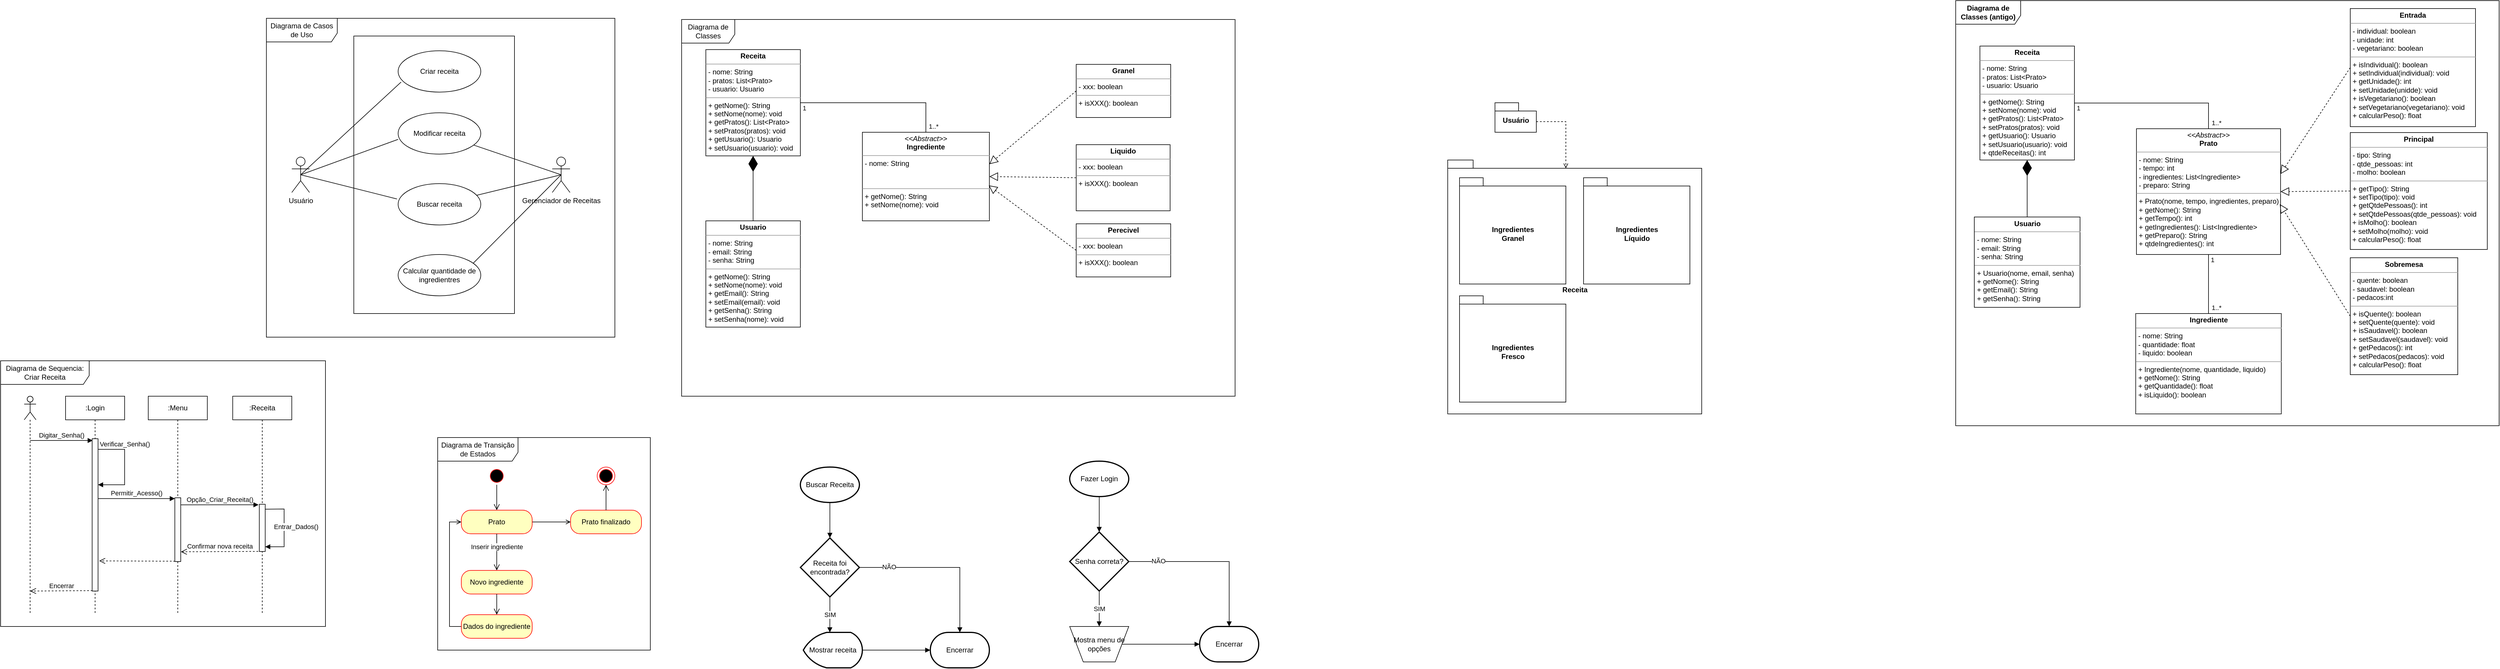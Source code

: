 <mxfile version="20.7.4" type="github" pages="2">
  <diagram id="_pqjIdRNE1lNzWgBRpJp" name="ReceitaFacil">
    <mxGraphModel dx="2283" dy="1833" grid="1" gridSize="10" guides="1" tooltips="1" connect="1" arrows="1" fold="1" page="1" pageScale="1" pageWidth="827" pageHeight="1169" math="0" shadow="0">
      <root>
        <mxCell id="0" />
        <mxCell id="1" parent="0" />
        <mxCell id="X-IdpKSJV3AJV5iMaEPw-19" value="Diagrama de Sequencia:&lt;br&gt;Criar Receita" style="shape=umlFrame;whiteSpace=wrap;html=1;width=150;height=40;" parent="1" vertex="1">
          <mxGeometry x="-740" y="-550" width="550" height="450" as="geometry" />
        </mxCell>
        <mxCell id="10oVBbvQQlzTXneZNWG--9" value="Diagrama de Classes" style="shape=umlFrame;whiteSpace=wrap;html=1;width=90;height=40;" parent="1" vertex="1">
          <mxGeometry x="413" y="-1128" width="937" height="638" as="geometry" />
        </mxCell>
        <mxCell id="10oVBbvQQlzTXneZNWG--10" value="Diagrama de Casos de Uso" style="shape=umlFrame;whiteSpace=wrap;html=1;width=120;height=40;" parent="1" vertex="1">
          <mxGeometry x="-290" y="-1130" width="590" height="540" as="geometry" />
        </mxCell>
        <mxCell id="10oVBbvQQlzTXneZNWG--13" value="" style="html=1;" parent="1" vertex="1">
          <mxGeometry x="-142" y="-1100" width="272" height="470" as="geometry" />
        </mxCell>
        <mxCell id="10oVBbvQQlzTXneZNWG--1" value="&lt;p style=&quot;margin:0px;margin-top:4px;text-align:center;&quot;&gt;&lt;b&gt;Usuario&lt;/b&gt;&lt;/p&gt;&lt;hr size=&quot;1&quot;&gt;&lt;p style=&quot;margin:0px;margin-left:4px;&quot;&gt;- nome: String&lt;/p&gt;&lt;p style=&quot;margin:0px;margin-left:4px;&quot;&gt;- email: String&lt;/p&gt;&lt;p style=&quot;margin:0px;margin-left:4px;&quot;&gt;- senha: String&lt;/p&gt;&lt;hr size=&quot;1&quot;&gt;&lt;p style=&quot;margin:0px;margin-left:4px;&quot;&gt;+ getNome(): String&lt;/p&gt;&lt;p style=&quot;margin:0px;margin-left:4px;&quot;&gt;+ setNome(nome): void&lt;/p&gt;&lt;p style=&quot;margin:0px;margin-left:4px;&quot;&gt;+ getEmail(): String&lt;/p&gt;&lt;p style=&quot;margin:0px;margin-left:4px;&quot;&gt;+ setEmail(email): void&lt;/p&gt;&lt;p style=&quot;margin: 0px 0px 0px 4px;&quot;&gt;+ getSenha(): String&lt;/p&gt;&lt;p style=&quot;margin: 0px 0px 0px 4px;&quot;&gt;+ setSenha(nome): void&lt;/p&gt;" style="verticalAlign=top;align=left;overflow=fill;fontSize=12;fontFamily=Helvetica;html=1;" parent="1" vertex="1">
          <mxGeometry x="454" y="-787" width="160" height="180" as="geometry" />
        </mxCell>
        <mxCell id="10oVBbvQQlzTXneZNWG--2" value="&lt;p style=&quot;margin:0px;margin-top:4px;text-align:center;&quot;&gt;&lt;i&gt;&amp;lt;&amp;lt;Abstract&amp;gt;&amp;gt;&lt;/i&gt;&lt;br&gt;&lt;b style=&quot;border-color: var(--border-color);&quot;&gt;Ingrediente&lt;/b&gt;&lt;br&gt;&lt;/p&gt;&lt;hr size=&quot;1&quot;&gt;&lt;p style=&quot;margin:0px;margin-left:4px;&quot;&gt;- nome: String&lt;/p&gt;&lt;p style=&quot;margin:0px;margin-left:4px;&quot;&gt;&lt;br&gt;&lt;/p&gt;&lt;p style=&quot;margin:0px;margin-left:4px;&quot;&gt;&lt;br&gt;&lt;/p&gt;&lt;hr size=&quot;1&quot;&gt;&lt;p style=&quot;margin: 0px 0px 0px 4px;&quot;&gt;+ getNome(): String&lt;/p&gt;&lt;p style=&quot;margin: 0px 0px 0px 4px;&quot;&gt;+ setNome(nome): void&lt;/p&gt;&lt;p style=&quot;margin: 0px 0px 0px 4px;&quot;&gt;&lt;br&gt;&lt;/p&gt;" style="verticalAlign=top;align=left;overflow=fill;fontSize=12;fontFamily=Helvetica;html=1;" parent="1" vertex="1">
          <mxGeometry x="719" y="-937" width="215" height="150" as="geometry" />
        </mxCell>
        <mxCell id="10oVBbvQQlzTXneZNWG--3" value="&lt;p style=&quot;margin:0px;margin-top:4px;text-align:center;&quot;&gt;&lt;b&gt;Granel&lt;/b&gt;&lt;/p&gt;&lt;hr size=&quot;1&quot;&gt;&lt;p style=&quot;margin:0px;margin-left:4px;&quot;&gt;&lt;span style=&quot;background-color: initial;&quot;&gt;- xxx: boolean&lt;/span&gt;&lt;br&gt;&lt;/p&gt;&lt;hr size=&quot;1&quot;&gt;&lt;p style=&quot;margin:0px;margin-left:4px;&quot;&gt;+ isXXX(): boolean&lt;/p&gt;" style="verticalAlign=top;align=left;overflow=fill;fontSize=12;fontFamily=Helvetica;html=1;" parent="1" vertex="1">
          <mxGeometry x="1081" y="-1052" width="160" height="90" as="geometry" />
        </mxCell>
        <mxCell id="10oVBbvQQlzTXneZNWG--4" value="&lt;p style=&quot;border-color: var(--border-color); margin: 4px 0px 0px; text-align: center;&quot;&gt;&lt;b style=&quot;border-color: var(--border-color);&quot;&gt;Perecivel&lt;/b&gt;&lt;/p&gt;&lt;hr style=&quot;border-color: var(--border-color);&quot; size=&quot;1&quot;&gt;&lt;p style=&quot;border-color: var(--border-color); margin: 0px 0px 0px 4px;&quot;&gt;&lt;span style=&quot;border-color: var(--border-color); background-color: initial;&quot;&gt;- xxx: boolean&lt;/span&gt;&lt;br style=&quot;border-color: var(--border-color);&quot;&gt;&lt;/p&gt;&lt;hr style=&quot;border-color: var(--border-color);&quot; size=&quot;1&quot;&gt;&lt;p style=&quot;border-color: var(--border-color); margin: 0px 0px 0px 4px;&quot;&gt;+ isXXX(): boolean&lt;/p&gt;" style="verticalAlign=top;align=left;overflow=fill;fontSize=12;fontFamily=Helvetica;html=1;" parent="1" vertex="1">
          <mxGeometry x="1081" y="-782" width="160" height="90" as="geometry" />
        </mxCell>
        <mxCell id="10oVBbvQQlzTXneZNWG--7" value="&lt;p style=&quot;margin:0px;margin-top:4px;text-align:center;&quot;&gt;&lt;b&gt;Receita&lt;/b&gt;&lt;/p&gt;&lt;hr size=&quot;1&quot;&gt;&lt;p style=&quot;margin:0px;margin-left:4px;&quot;&gt;- nome: String&lt;/p&gt;&lt;p style=&quot;margin:0px;margin-left:4px;&quot;&gt;- pratos: List&amp;lt;Prato&amp;gt;&lt;br&gt;&lt;/p&gt;&lt;p style=&quot;margin:0px;margin-left:4px;&quot;&gt;- usuario: Usuario&lt;/p&gt;&lt;hr size=&quot;1&quot;&gt;&lt;p style=&quot;margin: 0px 0px 0px 4px;&quot;&gt;+ getNome(): String&lt;/p&gt;&lt;p style=&quot;margin: 0px 0px 0px 4px;&quot;&gt;+ setNome(nome): void&lt;/p&gt;&lt;p style=&quot;margin: 0px 0px 0px 4px;&quot;&gt;+ getPratos(): List&amp;lt;Prato&amp;gt;&lt;/p&gt;&lt;p style=&quot;margin: 0px 0px 0px 4px;&quot;&gt;+ setPratos(pratos): void&lt;/p&gt;&lt;p style=&quot;margin: 0px 0px 0px 4px;&quot;&gt;+ getUsuario(): Usuario&lt;/p&gt;&lt;p style=&quot;margin: 0px 0px 0px 4px;&quot;&gt;+ setUsuario(usuario): void&lt;/p&gt;" style="verticalAlign=top;align=left;overflow=fill;fontSize=12;fontFamily=Helvetica;html=1;" parent="1" vertex="1">
          <mxGeometry x="454" y="-1077" width="160" height="180" as="geometry" />
        </mxCell>
        <mxCell id="10oVBbvQQlzTXneZNWG--8" value="&lt;p style=&quot;border-color: var(--border-color); margin: 4px 0px 0px; text-align: center;&quot;&gt;&lt;b style=&quot;border-color: var(--border-color);&quot;&gt;Liquido&lt;/b&gt;&lt;/p&gt;&lt;hr style=&quot;border-color: var(--border-color);&quot; size=&quot;1&quot;&gt;&lt;p style=&quot;border-color: var(--border-color); margin: 0px 0px 0px 4px;&quot;&gt;&lt;span style=&quot;border-color: var(--border-color); background-color: initial;&quot;&gt;- xxx: boolean&lt;/span&gt;&lt;br style=&quot;border-color: var(--border-color);&quot;&gt;&lt;/p&gt;&lt;hr style=&quot;border-color: var(--border-color);&quot; size=&quot;1&quot;&gt;&lt;p style=&quot;border-color: var(--border-color); margin: 0px 0px 0px 4px;&quot;&gt;+ isXXX(): boolean&lt;/p&gt;" style="verticalAlign=top;align=left;overflow=fill;fontSize=12;fontFamily=Helvetica;html=1;" parent="1" vertex="1">
          <mxGeometry x="1081" y="-916" width="159" height="112" as="geometry" />
        </mxCell>
        <mxCell id="10oVBbvQQlzTXneZNWG--11" value="Usuário" style="shape=umlActor;verticalLabelPosition=bottom;verticalAlign=top;html=1;" parent="1" vertex="1">
          <mxGeometry x="-247" y="-895" width="30" height="60" as="geometry" />
        </mxCell>
        <mxCell id="10oVBbvQQlzTXneZNWG--12" value="Gerenciador de Receitas" style="shape=umlActor;verticalLabelPosition=bottom;verticalAlign=top;html=1;" parent="1" vertex="1">
          <mxGeometry x="194" y="-895" width="30" height="60" as="geometry" />
        </mxCell>
        <mxCell id="10oVBbvQQlzTXneZNWG--16" value="Criar receita" style="ellipse;whiteSpace=wrap;html=1;" parent="1" vertex="1">
          <mxGeometry x="-67" y="-1075" width="140" height="70" as="geometry" />
        </mxCell>
        <mxCell id="10oVBbvQQlzTXneZNWG--17" value="Modificar receita" style="ellipse;whiteSpace=wrap;html=1;" parent="1" vertex="1">
          <mxGeometry x="-67" y="-970" width="140" height="70" as="geometry" />
        </mxCell>
        <mxCell id="10oVBbvQQlzTXneZNWG--18" value="Buscar receita" style="ellipse;whiteSpace=wrap;html=1;" parent="1" vertex="1">
          <mxGeometry x="-67" y="-850" width="140" height="70" as="geometry" />
        </mxCell>
        <mxCell id="10oVBbvQQlzTXneZNWG--20" value="Calcular quantidade de ingredientres" style="ellipse;whiteSpace=wrap;html=1;" parent="1" vertex="1">
          <mxGeometry x="-67" y="-730" width="140" height="70" as="geometry" />
        </mxCell>
        <mxCell id="10oVBbvQQlzTXneZNWG--33" value="" style="endArrow=none;html=1;rounded=0;exitX=0.5;exitY=0.5;exitDx=0;exitDy=0;exitPerimeter=0;entryX=0.036;entryY=0.757;entryDx=0;entryDy=0;entryPerimeter=0;" parent="1" source="10oVBbvQQlzTXneZNWG--11" target="10oVBbvQQlzTXneZNWG--16" edge="1">
          <mxGeometry relative="1" as="geometry">
            <mxPoint x="-207" y="-900" as="sourcePoint" />
            <mxPoint x="-37" y="-1020" as="targetPoint" />
          </mxGeometry>
        </mxCell>
        <mxCell id="10oVBbvQQlzTXneZNWG--34" value="" style="endArrow=none;html=1;rounded=0;exitX=0.5;exitY=0.5;exitDx=0;exitDy=0;exitPerimeter=0;entryX=0;entryY=0.643;entryDx=0;entryDy=0;entryPerimeter=0;" parent="1" source="10oVBbvQQlzTXneZNWG--11" target="10oVBbvQQlzTXneZNWG--17" edge="1">
          <mxGeometry relative="1" as="geometry">
            <mxPoint x="-497" y="-800" as="sourcePoint" />
            <mxPoint x="-337" y="-800" as="targetPoint" />
          </mxGeometry>
        </mxCell>
        <mxCell id="10oVBbvQQlzTXneZNWG--35" value="" style="endArrow=none;html=1;rounded=0;exitX=0.5;exitY=0.5;exitDx=0;exitDy=0;exitPerimeter=0;entryX=-0.014;entryY=0.371;entryDx=0;entryDy=0;entryPerimeter=0;" parent="1" source="10oVBbvQQlzTXneZNWG--11" target="10oVBbvQQlzTXneZNWG--18" edge="1">
          <mxGeometry relative="1" as="geometry">
            <mxPoint x="-447" y="-840" as="sourcePoint" />
            <mxPoint x="-287" y="-840" as="targetPoint" />
          </mxGeometry>
        </mxCell>
        <mxCell id="10oVBbvQQlzTXneZNWG--36" value="" style="endArrow=none;html=1;rounded=0;entryX=0.5;entryY=0.5;entryDx=0;entryDy=0;entryPerimeter=0;exitX=0.907;exitY=0.214;exitDx=0;exitDy=0;exitPerimeter=0;" parent="1" source="10oVBbvQQlzTXneZNWG--20" target="10oVBbvQQlzTXneZNWG--12" edge="1">
          <mxGeometry relative="1" as="geometry">
            <mxPoint x="-477" y="-800" as="sourcePoint" />
            <mxPoint x="-317" y="-800" as="targetPoint" />
          </mxGeometry>
        </mxCell>
        <mxCell id="10oVBbvQQlzTXneZNWG--37" value="" style="endArrow=none;html=1;rounded=0;entryX=0.5;entryY=0.5;entryDx=0;entryDy=0;entryPerimeter=0;" parent="1" source="10oVBbvQQlzTXneZNWG--18" target="10oVBbvQQlzTXneZNWG--12" edge="1">
          <mxGeometry relative="1" as="geometry">
            <mxPoint x="-487" y="-790" as="sourcePoint" />
            <mxPoint x="193" y="-860" as="targetPoint" />
          </mxGeometry>
        </mxCell>
        <mxCell id="10oVBbvQQlzTXneZNWG--38" value="" style="endArrow=none;html=1;rounded=0;exitX=0.5;exitY=0.5;exitDx=0;exitDy=0;exitPerimeter=0;" parent="1" source="10oVBbvQQlzTXneZNWG--12" target="10oVBbvQQlzTXneZNWG--17" edge="1">
          <mxGeometry relative="1" as="geometry">
            <mxPoint x="-497" y="-760" as="sourcePoint" />
            <mxPoint x="-337" y="-760" as="targetPoint" />
          </mxGeometry>
        </mxCell>
        <mxCell id="X-IdpKSJV3AJV5iMaEPw-10" value="" style="endArrow=block;dashed=1;endFill=0;endSize=12;html=1;rounded=0;exitX=0;exitY=0.5;exitDx=0;exitDy=0;entryX=1;entryY=0.36;entryDx=0;entryDy=0;entryPerimeter=0;" parent="1" source="10oVBbvQQlzTXneZNWG--3" target="10oVBbvQQlzTXneZNWG--2" edge="1">
          <mxGeometry width="160" relative="1" as="geometry">
            <mxPoint x="961" y="-797" as="sourcePoint" />
            <mxPoint x="931" y="-877" as="targetPoint" />
          </mxGeometry>
        </mxCell>
        <mxCell id="X-IdpKSJV3AJV5iMaEPw-11" value="" style="endArrow=block;dashed=1;endFill=0;endSize=12;html=1;rounded=0;exitX=0;exitY=0.5;exitDx=0;exitDy=0;entryX=1;entryY=0.5;entryDx=0;entryDy=0;" parent="1" source="10oVBbvQQlzTXneZNWG--8" target="10oVBbvQQlzTXneZNWG--2" edge="1">
          <mxGeometry width="160" relative="1" as="geometry">
            <mxPoint x="1001" y="-637" as="sourcePoint" />
            <mxPoint x="1161" y="-637" as="targetPoint" />
          </mxGeometry>
        </mxCell>
        <mxCell id="X-IdpKSJV3AJV5iMaEPw-12" value="" style="endArrow=block;dashed=1;endFill=0;endSize=12;html=1;rounded=0;exitX=0;exitY=0.5;exitDx=0;exitDy=0;entryX=0.995;entryY=0.6;entryDx=0;entryDy=0;entryPerimeter=0;" parent="1" source="10oVBbvQQlzTXneZNWG--4" target="10oVBbvQQlzTXneZNWG--2" edge="1">
          <mxGeometry width="160" relative="1" as="geometry">
            <mxPoint x="951" y="-767" as="sourcePoint" />
            <mxPoint x="1111" y="-767" as="targetPoint" />
          </mxGeometry>
        </mxCell>
        <mxCell id="X-IdpKSJV3AJV5iMaEPw-13" value="" style="endArrow=none;html=1;edgeStyle=orthogonalEdgeStyle;rounded=0;exitX=1;exitY=0.5;exitDx=0;exitDy=0;entryX=0.5;entryY=0;entryDx=0;entryDy=0;" parent="1" source="10oVBbvQQlzTXneZNWG--7" target="10oVBbvQQlzTXneZNWG--2" edge="1">
          <mxGeometry relative="1" as="geometry">
            <mxPoint x="836.5" y="-991" as="sourcePoint" />
            <mxPoint x="836.5" y="-901" as="targetPoint" />
          </mxGeometry>
        </mxCell>
        <mxCell id="X-IdpKSJV3AJV5iMaEPw-14" value="1" style="edgeLabel;resizable=0;html=1;align=left;verticalAlign=bottom;" parent="X-IdpKSJV3AJV5iMaEPw-13" connectable="0" vertex="1">
          <mxGeometry x="-1" relative="1" as="geometry">
            <mxPoint x="2" y="17" as="offset" />
          </mxGeometry>
        </mxCell>
        <mxCell id="X-IdpKSJV3AJV5iMaEPw-15" value="1..*" style="edgeLabel;resizable=0;html=1;align=right;verticalAlign=bottom;" parent="X-IdpKSJV3AJV5iMaEPw-13" connectable="0" vertex="1">
          <mxGeometry x="1" relative="1" as="geometry">
            <mxPoint x="22" y="-2" as="offset" />
          </mxGeometry>
        </mxCell>
        <mxCell id="X-IdpKSJV3AJV5iMaEPw-18" value="" style="endArrow=diamondThin;endFill=1;endSize=24;html=1;rounded=0;entryX=0.5;entryY=1;entryDx=0;entryDy=0;exitX=0.5;exitY=0;exitDx=0;exitDy=0;" parent="1" source="10oVBbvQQlzTXneZNWG--1" target="10oVBbvQQlzTXneZNWG--7" edge="1">
          <mxGeometry width="160" relative="1" as="geometry">
            <mxPoint x="401" y="-847" as="sourcePoint" />
            <mxPoint x="561" y="-847" as="targetPoint" />
          </mxGeometry>
        </mxCell>
        <mxCell id="X-IdpKSJV3AJV5iMaEPw-20" value="" style="shape=umlLifeline;participant=umlActor;perimeter=lifelinePerimeter;whiteSpace=wrap;html=1;container=1;collapsible=0;recursiveResize=0;verticalAlign=top;spacingTop=36;outlineConnect=0;" parent="1" vertex="1">
          <mxGeometry x="-700" y="-490" width="20" height="370" as="geometry" />
        </mxCell>
        <mxCell id="X-IdpKSJV3AJV5iMaEPw-25" value="Digitar_Senha()" style="html=1;verticalAlign=bottom;endArrow=block;rounded=0;entryX=0.1;entryY=0.1;entryDx=0;entryDy=0;entryPerimeter=0;" parent="X-IdpKSJV3AJV5iMaEPw-20" edge="1">
          <mxGeometry width="80" relative="1" as="geometry">
            <mxPoint x="10" y="75" as="sourcePoint" />
            <mxPoint x="116" y="75" as="targetPoint" />
          </mxGeometry>
        </mxCell>
        <mxCell id="X-IdpKSJV3AJV5iMaEPw-21" value=":Login" style="shape=umlLifeline;perimeter=lifelinePerimeter;whiteSpace=wrap;html=1;container=1;collapsible=0;recursiveResize=0;outlineConnect=0;" parent="1" vertex="1">
          <mxGeometry x="-630" y="-490" width="100" height="370" as="geometry" />
        </mxCell>
        <mxCell id="X-IdpKSJV3AJV5iMaEPw-23" value="" style="html=1;points=[];perimeter=orthogonalPerimeter;" parent="X-IdpKSJV3AJV5iMaEPw-21" vertex="1">
          <mxGeometry x="45" y="72" width="10" height="258" as="geometry" />
        </mxCell>
        <mxCell id="X-IdpKSJV3AJV5iMaEPw-26" value="Verificar_Senha()" style="html=1;verticalAlign=bottom;endArrow=block;rounded=0;" parent="X-IdpKSJV3AJV5iMaEPw-21" source="X-IdpKSJV3AJV5iMaEPw-23" target="X-IdpKSJV3AJV5iMaEPw-23" edge="1">
          <mxGeometry x="-0.4" width="80" relative="1" as="geometry">
            <mxPoint x="60" y="90" as="sourcePoint" />
            <mxPoint x="60" y="410" as="targetPoint" />
            <Array as="points">
              <mxPoint x="100" y="90" />
              <mxPoint x="100" y="150" />
            </Array>
            <mxPoint as="offset" />
          </mxGeometry>
        </mxCell>
        <mxCell id="X-IdpKSJV3AJV5iMaEPw-22" value=":Menu" style="shape=umlLifeline;perimeter=lifelinePerimeter;whiteSpace=wrap;html=1;container=1;collapsible=0;recursiveResize=0;outlineConnect=0;" parent="1" vertex="1">
          <mxGeometry x="-490" y="-490" width="100" height="370" as="geometry" />
        </mxCell>
        <mxCell id="X-IdpKSJV3AJV5iMaEPw-28" value="Permitir_Acesso()" style="html=1;verticalAlign=bottom;endArrow=block;rounded=0;entryX=0;entryY=0.013;entryDx=0;entryDy=0;entryPerimeter=0;" parent="1" source="X-IdpKSJV3AJV5iMaEPw-23" target="X-IdpKSJV3AJV5iMaEPw-27" edge="1">
          <mxGeometry width="80" relative="1" as="geometry">
            <mxPoint x="-530" y="-305.29" as="sourcePoint" />
            <mxPoint x="-450" y="-305.29" as="targetPoint" />
          </mxGeometry>
        </mxCell>
        <mxCell id="X-IdpKSJV3AJV5iMaEPw-27" value="" style="html=1;points=[];perimeter=orthogonalPerimeter;" parent="1" vertex="1">
          <mxGeometry x="-445" y="-318" width="10" height="108" as="geometry" />
        </mxCell>
        <mxCell id="X-IdpKSJV3AJV5iMaEPw-29" value=":Receita" style="shape=umlLifeline;perimeter=lifelinePerimeter;whiteSpace=wrap;html=1;container=1;collapsible=0;recursiveResize=0;outlineConnect=0;" parent="1" vertex="1">
          <mxGeometry x="-347" y="-490" width="100" height="370" as="geometry" />
        </mxCell>
        <mxCell id="X-IdpKSJV3AJV5iMaEPw-30" value="" style="html=1;points=[];perimeter=orthogonalPerimeter;" parent="X-IdpKSJV3AJV5iMaEPw-29" vertex="1">
          <mxGeometry x="45" y="183" width="10" height="80" as="geometry" />
        </mxCell>
        <mxCell id="X-IdpKSJV3AJV5iMaEPw-32" value="Entrar_Dados()" style="html=1;verticalAlign=bottom;endArrow=block;rounded=0;exitX=0.957;exitY=0.105;exitDx=0;exitDy=0;exitPerimeter=0;" parent="X-IdpKSJV3AJV5iMaEPw-29" source="X-IdpKSJV3AJV5iMaEPw-30" target="X-IdpKSJV3AJV5iMaEPw-30" edge="1">
          <mxGeometry x="0.112" y="20" width="80" relative="1" as="geometry">
            <mxPoint x="117" y="200" as="sourcePoint" />
            <mxPoint x="197" y="200" as="targetPoint" />
            <Array as="points">
              <mxPoint x="87" y="191" />
            </Array>
            <mxPoint as="offset" />
          </mxGeometry>
        </mxCell>
        <mxCell id="X-IdpKSJV3AJV5iMaEPw-31" value="Opção_Criar_Receita()" style="html=1;verticalAlign=bottom;endArrow=block;rounded=0;entryX=-0.129;entryY=0.011;entryDx=0;entryDy=0;entryPerimeter=0;exitX=0.971;exitY=0.111;exitDx=0;exitDy=0;exitPerimeter=0;" parent="1" source="X-IdpKSJV3AJV5iMaEPw-27" target="X-IdpKSJV3AJV5iMaEPw-30" edge="1">
          <mxGeometry width="80" relative="1" as="geometry">
            <mxPoint x="-430" y="-304" as="sourcePoint" />
            <mxPoint x="-330" y="-300" as="targetPoint" />
          </mxGeometry>
        </mxCell>
        <mxCell id="X-IdpKSJV3AJV5iMaEPw-33" value="Confirmar nova receita" style="html=1;verticalAlign=bottom;endArrow=open;dashed=1;endSize=8;rounded=0;exitX=-0.186;exitY=0.998;exitDx=0;exitDy=0;exitPerimeter=0;entryX=1.029;entryY=0.847;entryDx=0;entryDy=0;entryPerimeter=0;" parent="1" source="X-IdpKSJV3AJV5iMaEPw-30" target="X-IdpKSJV3AJV5iMaEPw-27" edge="1">
          <mxGeometry relative="1" as="geometry">
            <mxPoint x="-310" y="-220" as="sourcePoint" />
            <mxPoint x="-390" y="-220" as="targetPoint" />
          </mxGeometry>
        </mxCell>
        <mxCell id="X-IdpKSJV3AJV5iMaEPw-34" value="" style="html=1;verticalAlign=bottom;endArrow=open;dashed=1;endSize=8;rounded=0;exitX=0.057;exitY=0.995;exitDx=0;exitDy=0;exitPerimeter=0;entryX=1.2;entryY=0.802;entryDx=0;entryDy=0;entryPerimeter=0;" parent="1" source="X-IdpKSJV3AJV5iMaEPw-27" target="X-IdpKSJV3AJV5iMaEPw-23" edge="1">
          <mxGeometry relative="1" as="geometry">
            <mxPoint x="-460" y="-210" as="sourcePoint" />
            <mxPoint x="-540" y="-210" as="targetPoint" />
          </mxGeometry>
        </mxCell>
        <mxCell id="X-IdpKSJV3AJV5iMaEPw-35" value="Encerrar" style="html=1;verticalAlign=bottom;endArrow=open;dashed=1;endSize=8;rounded=0;exitX=0.057;exitY=0.997;exitDx=0;exitDy=0;exitPerimeter=0;" parent="1" source="X-IdpKSJV3AJV5iMaEPw-23" edge="1">
          <mxGeometry relative="1" as="geometry">
            <mxPoint x="-610" y="-160" as="sourcePoint" />
            <mxPoint x="-690" y="-160" as="targetPoint" />
          </mxGeometry>
        </mxCell>
        <mxCell id="X-IdpKSJV3AJV5iMaEPw-37" value="" style="ellipse;html=1;shape=endState;fillColor=#000000;strokeColor=#ff0000;" parent="1" vertex="1">
          <mxGeometry x="270" y="-370" width="30" height="30" as="geometry" />
        </mxCell>
        <mxCell id="X-IdpKSJV3AJV5iMaEPw-38" value="" style="ellipse;html=1;shape=startState;fillColor=#000000;strokeColor=#ff0000;" parent="1" vertex="1">
          <mxGeometry x="85" y="-370" width="30" height="30" as="geometry" />
        </mxCell>
        <mxCell id="X-IdpKSJV3AJV5iMaEPw-39" value="" style="edgeStyle=orthogonalEdgeStyle;html=1;verticalAlign=bottom;endArrow=open;endSize=8;strokeColor=#000000;rounded=0;entryX=0.5;entryY=0;entryDx=0;entryDy=0;" parent="1" source="X-IdpKSJV3AJV5iMaEPw-38" target="X-IdpKSJV3AJV5iMaEPw-40" edge="1">
          <mxGeometry relative="1" as="geometry">
            <mxPoint x="100" y="-110" as="targetPoint" />
          </mxGeometry>
        </mxCell>
        <mxCell id="X-IdpKSJV3AJV5iMaEPw-57" style="edgeStyle=orthogonalEdgeStyle;rounded=0;orthogonalLoop=1;jettySize=auto;html=1;exitX=1;exitY=0.5;exitDx=0;exitDy=0;entryX=0;entryY=0.5;entryDx=0;entryDy=0;strokeColor=#000000;endArrow=open;endFill=0;" parent="1" source="X-IdpKSJV3AJV5iMaEPw-40" target="X-IdpKSJV3AJV5iMaEPw-48" edge="1">
          <mxGeometry relative="1" as="geometry" />
        </mxCell>
        <mxCell id="X-IdpKSJV3AJV5iMaEPw-40" value="Prato" style="rounded=1;whiteSpace=wrap;html=1;arcSize=40;fontColor=#000000;fillColor=#ffffc0;strokeColor=#ff0000;" parent="1" vertex="1">
          <mxGeometry x="40" y="-297" width="120" height="40" as="geometry" />
        </mxCell>
        <mxCell id="X-IdpKSJV3AJV5iMaEPw-41" value="Inserir ingrediente" style="edgeStyle=orthogonalEdgeStyle;html=1;verticalAlign=bottom;endArrow=open;endSize=8;strokeColor=#000000;rounded=0;entryX=0.5;entryY=0;entryDx=0;entryDy=0;" parent="1" source="X-IdpKSJV3AJV5iMaEPw-40" target="X-IdpKSJV3AJV5iMaEPw-42" edge="1">
          <mxGeometry relative="1" as="geometry">
            <mxPoint x="275" y="-40" as="targetPoint" />
          </mxGeometry>
        </mxCell>
        <mxCell id="X-IdpKSJV3AJV5iMaEPw-42" value="Novo ingrediente" style="rounded=1;whiteSpace=wrap;html=1;arcSize=40;fontColor=#000000;fillColor=#ffffc0;strokeColor=#ff0000;" parent="1" vertex="1">
          <mxGeometry x="40" y="-195" width="120" height="40" as="geometry" />
        </mxCell>
        <mxCell id="X-IdpKSJV3AJV5iMaEPw-43" value="" style="edgeStyle=orthogonalEdgeStyle;html=1;verticalAlign=bottom;endArrow=open;endSize=8;strokeColor=#000000;rounded=0;entryX=0.5;entryY=0;entryDx=0;entryDy=0;" parent="1" source="X-IdpKSJV3AJV5iMaEPw-42" target="X-IdpKSJV3AJV5iMaEPw-46" edge="1">
          <mxGeometry relative="1" as="geometry">
            <mxPoint x="109" y="-120" as="targetPoint" />
          </mxGeometry>
        </mxCell>
        <mxCell id="X-IdpKSJV3AJV5iMaEPw-56" style="edgeStyle=orthogonalEdgeStyle;rounded=0;orthogonalLoop=1;jettySize=auto;html=1;exitX=0;exitY=0.5;exitDx=0;exitDy=0;entryX=0;entryY=0.5;entryDx=0;entryDy=0;strokeColor=#000000;endArrow=open;endFill=0;" parent="1" source="X-IdpKSJV3AJV5iMaEPw-46" target="X-IdpKSJV3AJV5iMaEPw-40" edge="1">
          <mxGeometry relative="1" as="geometry" />
        </mxCell>
        <mxCell id="X-IdpKSJV3AJV5iMaEPw-46" value="Dados do ingrediente" style="rounded=1;whiteSpace=wrap;html=1;arcSize=40;fontColor=#000000;fillColor=#ffffc0;strokeColor=#ff0000;" parent="1" vertex="1">
          <mxGeometry x="40" y="-120" width="120" height="40" as="geometry" />
        </mxCell>
        <mxCell id="X-IdpKSJV3AJV5iMaEPw-48" value="Prato finalizado" style="rounded=1;whiteSpace=wrap;html=1;arcSize=40;fontColor=#000000;fillColor=#ffffc0;strokeColor=#ff0000;" parent="1" vertex="1">
          <mxGeometry x="225" y="-297" width="120" height="40" as="geometry" />
        </mxCell>
        <mxCell id="X-IdpKSJV3AJV5iMaEPw-49" value="" style="edgeStyle=orthogonalEdgeStyle;html=1;verticalAlign=bottom;endArrow=open;endSize=8;strokeColor=#000000;rounded=0;entryX=0.5;entryY=1;entryDx=0;entryDy=0;" parent="1" source="X-IdpKSJV3AJV5iMaEPw-48" target="X-IdpKSJV3AJV5iMaEPw-37" edge="1">
          <mxGeometry relative="1" as="geometry">
            <mxPoint x="285" y="-210" as="targetPoint" />
          </mxGeometry>
        </mxCell>
        <mxCell id="X-IdpKSJV3AJV5iMaEPw-54" value="Diagrama de Transição de Estados" style="shape=umlFrame;whiteSpace=wrap;html=1;width=136;height=40;" parent="1" vertex="1">
          <mxGeometry y="-420" width="360" height="360" as="geometry" />
        </mxCell>
        <mxCell id="X-IdpKSJV3AJV5iMaEPw-66" value="SIM" style="edgeStyle=orthogonalEdgeStyle;rounded=0;orthogonalLoop=1;jettySize=auto;html=1;exitX=0.5;exitY=1;exitDx=0;exitDy=0;exitPerimeter=0;entryX=0.449;entryY=0;entryDx=0;entryDy=0;entryPerimeter=0;strokeColor=#000000;endArrow=block;endFill=1;" parent="1" source="X-IdpKSJV3AJV5iMaEPw-59" target="X-IdpKSJV3AJV5iMaEPw-64" edge="1">
          <mxGeometry relative="1" as="geometry" />
        </mxCell>
        <mxCell id="X-IdpKSJV3AJV5iMaEPw-67" style="edgeStyle=orthogonalEdgeStyle;rounded=0;orthogonalLoop=1;jettySize=auto;html=1;exitX=1;exitY=0.5;exitDx=0;exitDy=0;exitPerimeter=0;entryX=0.5;entryY=0;entryDx=0;entryDy=0;entryPerimeter=0;strokeColor=#000000;endArrow=block;endFill=1;" parent="1" source="X-IdpKSJV3AJV5iMaEPw-59" target="X-IdpKSJV3AJV5iMaEPw-62" edge="1">
          <mxGeometry relative="1" as="geometry" />
        </mxCell>
        <mxCell id="X-IdpKSJV3AJV5iMaEPw-68" value="NÃO" style="edgeLabel;html=1;align=center;verticalAlign=middle;resizable=0;points=[];" parent="X-IdpKSJV3AJV5iMaEPw-67" vertex="1" connectable="0">
          <mxGeometry x="-0.643" y="1" relative="1" as="geometry">
            <mxPoint as="offset" />
          </mxGeometry>
        </mxCell>
        <mxCell id="X-IdpKSJV3AJV5iMaEPw-59" value="Receita foi encontrada?" style="strokeWidth=2;html=1;shape=mxgraph.flowchart.decision;whiteSpace=wrap;" parent="1" vertex="1">
          <mxGeometry x="614" y="-250" width="100" height="100" as="geometry" />
        </mxCell>
        <mxCell id="X-IdpKSJV3AJV5iMaEPw-63" style="edgeStyle=orthogonalEdgeStyle;rounded=0;orthogonalLoop=1;jettySize=auto;html=1;exitX=0.5;exitY=1;exitDx=0;exitDy=0;exitPerimeter=0;entryX=0.5;entryY=0;entryDx=0;entryDy=0;entryPerimeter=0;strokeColor=#000000;endArrow=block;endFill=1;" parent="1" source="X-IdpKSJV3AJV5iMaEPw-61" target="X-IdpKSJV3AJV5iMaEPw-59" edge="1">
          <mxGeometry relative="1" as="geometry" />
        </mxCell>
        <mxCell id="X-IdpKSJV3AJV5iMaEPw-61" value="Buscar Receita" style="strokeWidth=2;html=1;shape=mxgraph.flowchart.start_1;whiteSpace=wrap;" parent="1" vertex="1">
          <mxGeometry x="614" y="-370" width="100" height="60" as="geometry" />
        </mxCell>
        <mxCell id="X-IdpKSJV3AJV5iMaEPw-62" value="Encerrar" style="strokeWidth=2;html=1;shape=mxgraph.flowchart.terminator;whiteSpace=wrap;" parent="1" vertex="1">
          <mxGeometry x="834" y="-90" width="100" height="60" as="geometry" />
        </mxCell>
        <mxCell id="X-IdpKSJV3AJV5iMaEPw-65" style="edgeStyle=orthogonalEdgeStyle;rounded=0;orthogonalLoop=1;jettySize=auto;html=1;exitX=1;exitY=0.5;exitDx=0;exitDy=0;exitPerimeter=0;entryX=0;entryY=0.5;entryDx=0;entryDy=0;entryPerimeter=0;strokeColor=#000000;endArrow=block;endFill=1;" parent="1" source="X-IdpKSJV3AJV5iMaEPw-64" target="X-IdpKSJV3AJV5iMaEPw-62" edge="1">
          <mxGeometry relative="1" as="geometry" />
        </mxCell>
        <mxCell id="X-IdpKSJV3AJV5iMaEPw-64" value="Mostrar receita" style="strokeWidth=2;html=1;shape=mxgraph.flowchart.display;whiteSpace=wrap;" parent="1" vertex="1">
          <mxGeometry x="619" y="-90" width="100" height="60" as="geometry" />
        </mxCell>
        <mxCell id="X-IdpKSJV3AJV5iMaEPw-71" value="SIM" style="edgeStyle=orthogonalEdgeStyle;rounded=0;orthogonalLoop=1;jettySize=auto;html=1;exitX=0.5;exitY=1;exitDx=0;exitDy=0;exitPerimeter=0;entryX=0.5;entryY=0;entryDx=0;entryDy=0;strokeColor=#000000;endArrow=block;endFill=1;" parent="1" source="X-IdpKSJV3AJV5iMaEPw-74" target="X-IdpKSJV3AJV5iMaEPw-81" edge="1">
          <mxGeometry relative="1" as="geometry">
            <mxPoint x="1119.9" y="-100.0" as="targetPoint" />
          </mxGeometry>
        </mxCell>
        <mxCell id="X-IdpKSJV3AJV5iMaEPw-72" style="edgeStyle=orthogonalEdgeStyle;rounded=0;orthogonalLoop=1;jettySize=auto;html=1;exitX=1;exitY=0.5;exitDx=0;exitDy=0;exitPerimeter=0;entryX=0.5;entryY=0;entryDx=0;entryDy=0;entryPerimeter=0;strokeColor=#000000;endArrow=block;endFill=1;" parent="1" source="X-IdpKSJV3AJV5iMaEPw-74" target="X-IdpKSJV3AJV5iMaEPw-77" edge="1">
          <mxGeometry relative="1" as="geometry" />
        </mxCell>
        <mxCell id="X-IdpKSJV3AJV5iMaEPw-73" value="NÃO" style="edgeLabel;html=1;align=center;verticalAlign=middle;resizable=0;points=[];" parent="X-IdpKSJV3AJV5iMaEPw-72" vertex="1" connectable="0">
          <mxGeometry x="-0.643" y="1" relative="1" as="geometry">
            <mxPoint as="offset" />
          </mxGeometry>
        </mxCell>
        <mxCell id="X-IdpKSJV3AJV5iMaEPw-74" value="Senha correta?" style="strokeWidth=2;html=1;shape=mxgraph.flowchart.decision;whiteSpace=wrap;" parent="1" vertex="1">
          <mxGeometry x="1070" y="-260" width="100" height="100" as="geometry" />
        </mxCell>
        <mxCell id="X-IdpKSJV3AJV5iMaEPw-75" style="edgeStyle=orthogonalEdgeStyle;rounded=0;orthogonalLoop=1;jettySize=auto;html=1;exitX=0.5;exitY=1;exitDx=0;exitDy=0;exitPerimeter=0;entryX=0.5;entryY=0;entryDx=0;entryDy=0;entryPerimeter=0;strokeColor=#000000;endArrow=block;endFill=1;" parent="1" source="X-IdpKSJV3AJV5iMaEPw-76" target="X-IdpKSJV3AJV5iMaEPw-74" edge="1">
          <mxGeometry relative="1" as="geometry" />
        </mxCell>
        <mxCell id="X-IdpKSJV3AJV5iMaEPw-76" value="Fazer Login" style="strokeWidth=2;html=1;shape=mxgraph.flowchart.start_1;whiteSpace=wrap;" parent="1" vertex="1">
          <mxGeometry x="1070" y="-380" width="100" height="60" as="geometry" />
        </mxCell>
        <mxCell id="X-IdpKSJV3AJV5iMaEPw-77" value="Encerrar" style="strokeWidth=2;html=1;shape=mxgraph.flowchart.terminator;whiteSpace=wrap;" parent="1" vertex="1">
          <mxGeometry x="1290" y="-100" width="100" height="60" as="geometry" />
        </mxCell>
        <mxCell id="X-IdpKSJV3AJV5iMaEPw-78" style="edgeStyle=orthogonalEdgeStyle;rounded=0;orthogonalLoop=1;jettySize=auto;html=1;exitX=1;exitY=0.5;exitDx=0;exitDy=0;entryX=0;entryY=0.5;entryDx=0;entryDy=0;entryPerimeter=0;strokeColor=#000000;endArrow=block;endFill=1;" parent="1" source="X-IdpKSJV3AJV5iMaEPw-81" target="X-IdpKSJV3AJV5iMaEPw-77" edge="1">
          <mxGeometry relative="1" as="geometry">
            <mxPoint x="1175.0" y="-70.0" as="sourcePoint" />
          </mxGeometry>
        </mxCell>
        <mxCell id="X-IdpKSJV3AJV5iMaEPw-81" value="Mostra menu de opções" style="verticalLabelPosition=middle;verticalAlign=middle;html=1;shape=trapezoid;perimeter=trapezoidPerimeter;whiteSpace=wrap;size=0.23;arcSize=10;flipV=1;labelPosition=center;align=center;" parent="1" vertex="1">
          <mxGeometry x="1070" y="-100" width="100" height="60" as="geometry" />
        </mxCell>
        <mxCell id="X-IdpKSJV3AJV5iMaEPw-88" style="edgeStyle=orthogonalEdgeStyle;rounded=0;orthogonalLoop=1;jettySize=auto;html=1;exitX=0;exitY=0;exitDx=70;exitDy=32;exitPerimeter=0;entryX=0;entryY=0;entryDx=200;entryDy=14;entryPerimeter=0;strokeColor=#000000;endArrow=open;endFill=0;dashed=1;" parent="1" source="X-IdpKSJV3AJV5iMaEPw-83" target="X-IdpKSJV3AJV5iMaEPw-84" edge="1">
          <mxGeometry relative="1" as="geometry" />
        </mxCell>
        <mxCell id="X-IdpKSJV3AJV5iMaEPw-83" value="Usuário" style="shape=folder;fontStyle=1;spacingTop=10;tabWidth=40;tabHeight=14;tabPosition=left;html=1;" parent="1" vertex="1">
          <mxGeometry x="1790" y="-987" width="70" height="50" as="geometry" />
        </mxCell>
        <mxCell id="X-IdpKSJV3AJV5iMaEPw-84" value="Receita" style="shape=folder;fontStyle=1;spacingTop=10;tabWidth=40;tabHeight=14;tabPosition=left;html=1;" parent="1" vertex="1">
          <mxGeometry x="1710" y="-890" width="430" height="430" as="geometry" />
        </mxCell>
        <mxCell id="X-IdpKSJV3AJV5iMaEPw-85" value="Ingredientes&lt;br&gt;Granel" style="shape=folder;fontStyle=1;spacingTop=10;tabWidth=40;tabHeight=14;tabPosition=left;html=1;" parent="1" vertex="1">
          <mxGeometry x="1730" y="-860" width="180" height="180" as="geometry" />
        </mxCell>
        <mxCell id="X-IdpKSJV3AJV5iMaEPw-86" value="Ingredientes&lt;br&gt;Fresco" style="shape=folder;fontStyle=1;spacingTop=10;tabWidth=40;tabHeight=14;tabPosition=left;html=1;" parent="1" vertex="1">
          <mxGeometry x="1730" y="-660" width="180" height="180" as="geometry" />
        </mxCell>
        <mxCell id="X-IdpKSJV3AJV5iMaEPw-87" value="Ingredientes&lt;br&gt;Líquido" style="shape=folder;fontStyle=1;spacingTop=10;tabWidth=40;tabHeight=14;tabPosition=left;html=1;" parent="1" vertex="1">
          <mxGeometry x="1940" y="-860" width="180" height="180" as="geometry" />
        </mxCell>
        <mxCell id="nMvbNQoKk9XFY8NPzQ32-1" value="&lt;b&gt;Diagrama de Classes (antigo)&lt;/b&gt;" style="shape=umlFrame;whiteSpace=wrap;html=1;width=110;height=40;" parent="1" vertex="1">
          <mxGeometry x="2570" y="-1160" width="920" height="720" as="geometry" />
        </mxCell>
        <mxCell id="nMvbNQoKk9XFY8NPzQ32-2" value="&lt;p style=&quot;margin:0px;margin-top:4px;text-align:center;&quot;&gt;&lt;b&gt;Usuario&lt;/b&gt;&lt;/p&gt;&lt;hr size=&quot;1&quot;&gt;&lt;p style=&quot;margin:0px;margin-left:4px;&quot;&gt;- nome: String&lt;/p&gt;&lt;p style=&quot;margin:0px;margin-left:4px;&quot;&gt;- email: String&lt;/p&gt;&lt;p style=&quot;margin:0px;margin-left:4px;&quot;&gt;- senha: String&lt;/p&gt;&lt;hr size=&quot;1&quot;&gt;&lt;p style=&quot;margin:0px;margin-left:4px;&quot;&gt;+ Usuario(nome, email, senha)&lt;/p&gt;&lt;p style=&quot;margin:0px;margin-left:4px;&quot;&gt;+ getNome(): String&lt;/p&gt;&lt;p style=&quot;margin:0px;margin-left:4px;&quot;&gt;&lt;span style=&quot;background-color: initial;&quot;&gt;+ getEmail(): String&lt;/span&gt;&lt;br&gt;&lt;/p&gt;&lt;p style=&quot;margin:0px;margin-left:4px;&quot;&gt;&lt;span style=&quot;background-color: initial;&quot;&gt;+ getSenha(): String&lt;/span&gt;&lt;br&gt;&lt;/p&gt;&lt;p style=&quot;margin: 0px 0px 0px 4px;&quot;&gt;&lt;br&gt;&lt;/p&gt;" style="verticalAlign=top;align=left;overflow=fill;fontSize=12;fontFamily=Helvetica;html=1;" parent="1" vertex="1">
          <mxGeometry x="2601.5" y="-793.5" width="179" height="153" as="geometry" />
        </mxCell>
        <mxCell id="nMvbNQoKk9XFY8NPzQ32-3" value="&lt;p style=&quot;margin:0px;margin-top:4px;text-align:center;&quot;&gt;&lt;i&gt;&amp;lt;&amp;lt;Abstract&amp;gt;&amp;gt;&lt;/i&gt;&lt;br&gt;&lt;b&gt;Prato&lt;/b&gt;&lt;/p&gt;&lt;hr size=&quot;1&quot;&gt;&lt;p style=&quot;margin:0px;margin-left:4px;&quot;&gt;- nome: String&lt;/p&gt;&lt;p style=&quot;margin:0px;margin-left:4px;&quot;&gt;- tempo: int&lt;/p&gt;&lt;p style=&quot;margin:0px;margin-left:4px;&quot;&gt;- ingredientes: List&amp;lt;Ingrediente&amp;gt;&lt;br&gt;&lt;/p&gt;&lt;p style=&quot;margin:0px;margin-left:4px;&quot;&gt;- preparo: String&lt;/p&gt;&lt;hr size=&quot;1&quot;&gt;&lt;p style=&quot;margin: 0px 0px 0px 4px;&quot;&gt;+ Prato(nome, tempo, ingredientes, preparo)&lt;/p&gt;&lt;p style=&quot;margin: 0px 0px 0px 4px;&quot;&gt;+ getNome(): String&lt;/p&gt;&lt;p style=&quot;margin: 0px 0px 0px 4px;&quot;&gt;+ getTempo(): int&lt;/p&gt;&lt;p style=&quot;margin: 0px 0px 0px 4px;&quot;&gt;&lt;span style=&quot;background-color: initial;&quot;&gt;+ getIngredientes(): List&amp;lt;Ingrediente&amp;gt;&lt;/span&gt;&lt;br&gt;&lt;/p&gt;&lt;p style=&quot;margin: 0px 0px 0px 4px;&quot;&gt;+ getPreparo(): String&lt;/p&gt;&lt;p style=&quot;margin: 0px 0px 0px 4px;&quot;&gt;+ qtdeIngredientes(): int&lt;/p&gt;" style="verticalAlign=top;align=left;overflow=fill;fontSize=12;fontFamily=Helvetica;html=1;" parent="1" vertex="1">
          <mxGeometry x="2876" y="-943" width="244" height="213" as="geometry" />
        </mxCell>
        <mxCell id="nMvbNQoKk9XFY8NPzQ32-4" value="&lt;p style=&quot;margin:0px;margin-top:4px;text-align:center;&quot;&gt;&lt;b&gt;Entrada&lt;/b&gt;&lt;/p&gt;&lt;hr size=&quot;1&quot;&gt;&lt;p style=&quot;margin:0px;margin-left:4px;&quot;&gt;&lt;span style=&quot;background-color: initial;&quot;&gt;- individual: boolean&lt;/span&gt;&lt;br&gt;&lt;/p&gt;&lt;p style=&quot;margin:0px;margin-left:4px;&quot;&gt;&lt;span style=&quot;background-color: initial;&quot;&gt;- unidade: int&lt;/span&gt;&lt;/p&gt;&lt;p style=&quot;margin:0px;margin-left:4px;&quot;&gt;&lt;span style=&quot;background-color: initial;&quot;&gt;- vegetariano: boolean&lt;/span&gt;&lt;/p&gt;&lt;hr size=&quot;1&quot;&gt;&lt;p style=&quot;margin:0px;margin-left:4px;&quot;&gt;+ isIndividual(): boolean&lt;/p&gt;&lt;p style=&quot;margin:0px;margin-left:4px;&quot;&gt;+ setIndividual(individual): void&lt;/p&gt;&lt;p style=&quot;margin:0px;margin-left:4px;&quot;&gt;+ getUnidade(): int&lt;/p&gt;&lt;p style=&quot;margin:0px;margin-left:4px;&quot;&gt;+ setUnidade(unidde): void&lt;/p&gt;&lt;p style=&quot;margin:0px;margin-left:4px;&quot;&gt;+ isVegetariano(): boolean&lt;/p&gt;&lt;p style=&quot;margin:0px;margin-left:4px;&quot;&gt;+ setVegetariano(vegetariano): void&lt;/p&gt;&lt;p style=&quot;margin:0px;margin-left:4px;&quot;&gt;+ calcularPeso(): float&lt;/p&gt;" style="verticalAlign=top;align=left;overflow=fill;fontSize=12;fontFamily=Helvetica;html=1;" parent="1" vertex="1">
          <mxGeometry x="3238" y="-1146.5" width="212" height="200" as="geometry" />
        </mxCell>
        <mxCell id="nMvbNQoKk9XFY8NPzQ32-5" value="&lt;p style=&quot;margin:0px;margin-top:4px;text-align:center;&quot;&gt;&lt;b&gt;Sobremesa&lt;/b&gt;&lt;/p&gt;&lt;hr size=&quot;1&quot;&gt;&lt;p style=&quot;margin:0px;margin-left:4px;&quot;&gt;&lt;span style=&quot;background-color: initial;&quot;&gt;- quente: boolean&lt;/span&gt;&lt;br&gt;&lt;/p&gt;&lt;p style=&quot;margin:0px;margin-left:4px;&quot;&gt;&lt;span style=&quot;background-color: initial;&quot;&gt;- saudavel: boolean&lt;/span&gt;&lt;/p&gt;&lt;p style=&quot;margin:0px;margin-left:4px;&quot;&gt;&lt;span style=&quot;background-color: initial;&quot;&gt;- pedacos:int&lt;/span&gt;&lt;/p&gt;&lt;hr size=&quot;1&quot;&gt;&lt;p style=&quot;margin:0px;margin-left:4px;&quot;&gt;+ isQuente(): boolean&lt;/p&gt;&lt;p style=&quot;margin:0px;margin-left:4px;&quot;&gt;+ setQuente(quente): void&lt;/p&gt;&lt;p style=&quot;margin:0px;margin-left:4px;&quot;&gt;+ isSaudavel(): boolean&lt;/p&gt;&lt;p style=&quot;margin:0px;margin-left:4px;&quot;&gt;+ setSaudavel(saudavel): void&lt;/p&gt;&lt;p style=&quot;margin:0px;margin-left:4px;&quot;&gt;+ getPedacos(): int&lt;/p&gt;&lt;p style=&quot;margin:0px;margin-left:4px;&quot;&gt;+ setPedacos(pedacos): void&lt;/p&gt;&lt;p style=&quot;margin:0px;margin-left:4px;&quot;&gt;+ calcularPeso(): float&lt;/p&gt;" style="verticalAlign=top;align=left;overflow=fill;fontSize=12;fontFamily=Helvetica;html=1;" parent="1" vertex="1">
          <mxGeometry x="3238" y="-724.5" width="182" height="198" as="geometry" />
        </mxCell>
        <mxCell id="nMvbNQoKk9XFY8NPzQ32-6" value="&lt;p style=&quot;margin:0px;margin-top:4px;text-align:center;&quot;&gt;&lt;b&gt;Ingrediente&lt;/b&gt;&lt;/p&gt;&lt;hr size=&quot;1&quot;&gt;&lt;p style=&quot;margin:0px;margin-left:4px;&quot;&gt;- nome: String&lt;/p&gt;&lt;p style=&quot;margin:0px;margin-left:4px;&quot;&gt;- quantidade: float&lt;/p&gt;&lt;p style=&quot;margin:0px;margin-left:4px;&quot;&gt;- liquido: boolean&lt;/p&gt;&lt;hr size=&quot;1&quot;&gt;&lt;p style=&quot;margin:0px;margin-left:4px;&quot;&gt;+ Ingrediente(nome, quantidade, liquido)&lt;/p&gt;&lt;p style=&quot;margin:0px;margin-left:4px;&quot;&gt;+ getNome(): String&lt;/p&gt;&lt;p style=&quot;margin:0px;margin-left:4px;&quot;&gt;&lt;span style=&quot;background-color: initial;&quot;&gt;+ getQuantidade(): float&lt;/span&gt;&lt;br&gt;&lt;/p&gt;&lt;p style=&quot;margin:0px;margin-left:4px;&quot;&gt;&lt;span style=&quot;background-color: initial;&quot;&gt;+ isLiquido(): boolean&lt;/span&gt;&lt;/p&gt;" style="verticalAlign=top;align=left;overflow=fill;fontSize=12;fontFamily=Helvetica;html=1;" parent="1" vertex="1">
          <mxGeometry x="2874.75" y="-630" width="246.5" height="170" as="geometry" />
        </mxCell>
        <mxCell id="nMvbNQoKk9XFY8NPzQ32-7" value="&lt;p style=&quot;margin:0px;margin-top:4px;text-align:center;&quot;&gt;&lt;b&gt;Receita&lt;/b&gt;&lt;/p&gt;&lt;hr size=&quot;1&quot;&gt;&lt;p style=&quot;margin:0px;margin-left:4px;&quot;&gt;- nome: String&lt;/p&gt;&lt;p style=&quot;margin:0px;margin-left:4px;&quot;&gt;- pratos: List&amp;lt;Prato&amp;gt;&lt;br&gt;&lt;/p&gt;&lt;p style=&quot;margin:0px;margin-left:4px;&quot;&gt;- usuario: Usuario&lt;/p&gt;&lt;hr size=&quot;1&quot;&gt;&lt;p style=&quot;margin: 0px 0px 0px 4px;&quot;&gt;+ getNome(): String&lt;/p&gt;&lt;p style=&quot;margin: 0px 0px 0px 4px;&quot;&gt;+ setNome(nome): void&lt;/p&gt;&lt;p style=&quot;margin: 0px 0px 0px 4px;&quot;&gt;+ getPratos(): List&amp;lt;Prato&amp;gt;&lt;/p&gt;&lt;p style=&quot;margin: 0px 0px 0px 4px;&quot;&gt;+ setPratos(pratos): void&lt;/p&gt;&lt;p style=&quot;margin: 0px 0px 0px 4px;&quot;&gt;+ getUsuario(): Usuario&lt;/p&gt;&lt;p style=&quot;margin: 0px 0px 0px 4px;&quot;&gt;+ setUsuario(usuario): void&lt;/p&gt;&lt;p style=&quot;margin: 0px 0px 0px 4px;&quot;&gt;+ qtdeReceitas(): int&lt;/p&gt;" style="verticalAlign=top;align=left;overflow=fill;fontSize=12;fontFamily=Helvetica;html=1;" parent="1" vertex="1">
          <mxGeometry x="2611" y="-1083" width="160" height="193" as="geometry" />
        </mxCell>
        <mxCell id="nMvbNQoKk9XFY8NPzQ32-8" value="&lt;p style=&quot;margin:0px;margin-top:4px;text-align:center;&quot;&gt;&lt;b&gt;Principal&lt;/b&gt;&lt;/p&gt;&lt;hr size=&quot;1&quot;&gt;&lt;p style=&quot;margin:0px;margin-left:4px;&quot;&gt;&lt;span style=&quot;background-color: initial;&quot;&gt;- tipo: String&lt;/span&gt;&lt;/p&gt;&lt;p style=&quot;margin:0px;margin-left:4px;&quot;&gt;&lt;span style=&quot;background-color: initial;&quot;&gt;- qtde_pessoas: int&lt;/span&gt;&lt;br&gt;&lt;/p&gt;&lt;p style=&quot;margin:0px;margin-left:4px;&quot;&gt;&lt;span style=&quot;background-color: initial;&quot;&gt;- molho: boolean&lt;/span&gt;&lt;/p&gt;&lt;hr size=&quot;1&quot;&gt;&lt;p style=&quot;margin: 0px 0px 0px 4px;&quot;&gt;+ getTipo(): String&lt;/p&gt;&lt;p style=&quot;margin: 0px 0px 0px 4px;&quot;&gt;+ setTipo(tipo): void&lt;/p&gt;&lt;p style=&quot;margin: 0px 0px 0px 4px;&quot;&gt;+ getQtdePessoas(): int&lt;/p&gt;&lt;p style=&quot;margin: 0px 0px 0px 4px;&quot;&gt;+ setQtdePessoas(qtde_pessoas): void&lt;/p&gt;&lt;div&gt;&amp;nbsp;+ isMolho(): boolean&lt;/div&gt;&lt;div&gt;&amp;nbsp;+ setMolho(molho): void&lt;/div&gt;&lt;div&gt;&amp;nbsp;+ calcularPeso(): float&lt;/div&gt;" style="verticalAlign=top;align=left;overflow=fill;fontSize=12;fontFamily=Helvetica;html=1;" parent="1" vertex="1">
          <mxGeometry x="3238" y="-936.5" width="232" height="198" as="geometry" />
        </mxCell>
        <mxCell id="nMvbNQoKk9XFY8NPzQ32-9" value="" style="endArrow=none;html=1;edgeStyle=orthogonalEdgeStyle;rounded=0;exitX=0.5;exitY=1;exitDx=0;exitDy=0;entryX=0.5;entryY=0;entryDx=0;entryDy=0;" parent="1" source="nMvbNQoKk9XFY8NPzQ32-3" target="nMvbNQoKk9XFY8NPzQ32-6" edge="1">
          <mxGeometry relative="1" as="geometry">
            <mxPoint x="3878" y="-703" as="sourcePoint" />
            <mxPoint x="4038" y="-703" as="targetPoint" />
          </mxGeometry>
        </mxCell>
        <mxCell id="nMvbNQoKk9XFY8NPzQ32-10" value="1" style="edgeLabel;resizable=0;html=1;align=left;verticalAlign=bottom;" parent="nMvbNQoKk9XFY8NPzQ32-9" connectable="0" vertex="1">
          <mxGeometry x="-1" relative="1" as="geometry">
            <mxPoint x="2" y="17" as="offset" />
          </mxGeometry>
        </mxCell>
        <mxCell id="nMvbNQoKk9XFY8NPzQ32-11" value="1..*" style="edgeLabel;resizable=0;html=1;align=right;verticalAlign=bottom;" parent="nMvbNQoKk9XFY8NPzQ32-9" connectable="0" vertex="1">
          <mxGeometry x="1" relative="1" as="geometry">
            <mxPoint x="22" y="-2" as="offset" />
          </mxGeometry>
        </mxCell>
        <mxCell id="nMvbNQoKk9XFY8NPzQ32-12" value="" style="endArrow=block;dashed=1;endFill=0;endSize=12;html=1;rounded=0;exitX=0;exitY=0.5;exitDx=0;exitDy=0;entryX=1;entryY=0.36;entryDx=0;entryDy=0;entryPerimeter=0;" parent="1" source="nMvbNQoKk9XFY8NPzQ32-4" target="nMvbNQoKk9XFY8NPzQ32-3" edge="1">
          <mxGeometry width="160" relative="1" as="geometry">
            <mxPoint x="3118" y="-803" as="sourcePoint" />
            <mxPoint x="3088" y="-883" as="targetPoint" />
          </mxGeometry>
        </mxCell>
        <mxCell id="nMvbNQoKk9XFY8NPzQ32-13" value="" style="endArrow=block;dashed=1;endFill=0;endSize=12;html=1;rounded=0;exitX=0;exitY=0.5;exitDx=0;exitDy=0;entryX=1;entryY=0.5;entryDx=0;entryDy=0;" parent="1" source="nMvbNQoKk9XFY8NPzQ32-8" target="nMvbNQoKk9XFY8NPzQ32-3" edge="1">
          <mxGeometry width="160" relative="1" as="geometry">
            <mxPoint x="3158" y="-643" as="sourcePoint" />
            <mxPoint x="3318" y="-643" as="targetPoint" />
          </mxGeometry>
        </mxCell>
        <mxCell id="nMvbNQoKk9XFY8NPzQ32-14" value="" style="endArrow=block;dashed=1;endFill=0;endSize=12;html=1;rounded=0;exitX=0;exitY=0.5;exitDx=0;exitDy=0;entryX=0.995;entryY=0.6;entryDx=0;entryDy=0;entryPerimeter=0;" parent="1" source="nMvbNQoKk9XFY8NPzQ32-5" target="nMvbNQoKk9XFY8NPzQ32-3" edge="1">
          <mxGeometry width="160" relative="1" as="geometry">
            <mxPoint x="3108" y="-773" as="sourcePoint" />
            <mxPoint x="3268" y="-773" as="targetPoint" />
          </mxGeometry>
        </mxCell>
        <mxCell id="nMvbNQoKk9XFY8NPzQ32-15" value="" style="endArrow=none;html=1;edgeStyle=orthogonalEdgeStyle;rounded=0;exitX=1;exitY=0.5;exitDx=0;exitDy=0;entryX=0.5;entryY=0;entryDx=0;entryDy=0;" parent="1" source="nMvbNQoKk9XFY8NPzQ32-7" target="nMvbNQoKk9XFY8NPzQ32-3" edge="1">
          <mxGeometry relative="1" as="geometry">
            <mxPoint x="2993.5" y="-997" as="sourcePoint" />
            <mxPoint x="2993.5" y="-907" as="targetPoint" />
          </mxGeometry>
        </mxCell>
        <mxCell id="nMvbNQoKk9XFY8NPzQ32-16" value="1" style="edgeLabel;resizable=0;html=1;align=left;verticalAlign=bottom;" parent="nMvbNQoKk9XFY8NPzQ32-15" connectable="0" vertex="1">
          <mxGeometry x="-1" relative="1" as="geometry">
            <mxPoint x="2" y="17" as="offset" />
          </mxGeometry>
        </mxCell>
        <mxCell id="nMvbNQoKk9XFY8NPzQ32-17" value="1..*" style="edgeLabel;resizable=0;html=1;align=right;verticalAlign=bottom;" parent="nMvbNQoKk9XFY8NPzQ32-15" connectable="0" vertex="1">
          <mxGeometry x="1" relative="1" as="geometry">
            <mxPoint x="22" y="-2" as="offset" />
          </mxGeometry>
        </mxCell>
        <mxCell id="nMvbNQoKk9XFY8NPzQ32-18" value="" style="endArrow=diamondThin;endFill=1;endSize=24;html=1;rounded=0;entryX=0.5;entryY=1;entryDx=0;entryDy=0;exitX=0.5;exitY=0;exitDx=0;exitDy=0;" parent="1" source="nMvbNQoKk9XFY8NPzQ32-2" target="nMvbNQoKk9XFY8NPzQ32-7" edge="1">
          <mxGeometry width="160" relative="1" as="geometry">
            <mxPoint x="2558" y="-853" as="sourcePoint" />
            <mxPoint x="2718" y="-853" as="targetPoint" />
          </mxGeometry>
        </mxCell>
      </root>
    </mxGraphModel>
  </diagram>
  <diagram id="T5TIQPxVe6Qv-JdG8qVz" name="SQL">
    <mxGraphModel dx="714" dy="763" grid="1" gridSize="10" guides="1" tooltips="1" connect="1" arrows="1" fold="1" page="1" pageScale="1" pageWidth="827" pageHeight="1169" math="0" shadow="0">
      <root>
        <mxCell id="0" />
        <mxCell id="1" parent="0" />
        <mxCell id="NoVZVnJL3xhIDApnSyf8-1" value="tbl_usuario" style="shape=table;startSize=30;container=1;collapsible=1;childLayout=tableLayout;fixedRows=1;rowLines=0;fontStyle=1;align=center;resizeLast=1;" parent="1" vertex="1">
          <mxGeometry x="50" y="70" width="220" height="150" as="geometry">
            <mxRectangle x="90" y="70" width="70" height="30" as="alternateBounds" />
          </mxGeometry>
        </mxCell>
        <mxCell id="NoVZVnJL3xhIDApnSyf8-2" value="" style="shape=tableRow;horizontal=0;startSize=0;swimlaneHead=0;swimlaneBody=0;fillColor=none;collapsible=0;dropTarget=0;points=[[0,0.5],[1,0.5]];portConstraint=eastwest;top=0;left=0;right=0;bottom=1;" parent="NoVZVnJL3xhIDApnSyf8-1" vertex="1">
          <mxGeometry y="30" width="220" height="30" as="geometry" />
        </mxCell>
        <mxCell id="NoVZVnJL3xhIDApnSyf8-3" value="id_usuario" style="shape=partialRectangle;connectable=0;fillColor=none;top=0;left=0;bottom=0;right=0;fontStyle=1;overflow=hidden;" parent="NoVZVnJL3xhIDApnSyf8-2" vertex="1">
          <mxGeometry width="80" height="30" as="geometry">
            <mxRectangle width="80" height="30" as="alternateBounds" />
          </mxGeometry>
        </mxCell>
        <mxCell id="NoVZVnJL3xhIDApnSyf8-4" value="int" style="shape=partialRectangle;connectable=0;fillColor=none;top=0;left=0;bottom=0;right=0;align=left;spacingLeft=6;fontStyle=5;overflow=hidden;" parent="NoVZVnJL3xhIDApnSyf8-2" vertex="1">
          <mxGeometry x="80" width="140" height="30" as="geometry">
            <mxRectangle width="140" height="30" as="alternateBounds" />
          </mxGeometry>
        </mxCell>
        <mxCell id="NoVZVnJL3xhIDApnSyf8-5" value="" style="shape=tableRow;horizontal=0;startSize=0;swimlaneHead=0;swimlaneBody=0;fillColor=none;collapsible=0;dropTarget=0;points=[[0,0.5],[1,0.5]];portConstraint=eastwest;top=0;left=0;right=0;bottom=0;" parent="NoVZVnJL3xhIDApnSyf8-1" vertex="1">
          <mxGeometry y="60" width="220" height="30" as="geometry" />
        </mxCell>
        <mxCell id="NoVZVnJL3xhIDApnSyf8-6" value="nome" style="shape=partialRectangle;connectable=0;fillColor=none;top=0;left=0;bottom=0;right=0;editable=1;overflow=hidden;" parent="NoVZVnJL3xhIDApnSyf8-5" vertex="1">
          <mxGeometry width="80" height="30" as="geometry">
            <mxRectangle width="80" height="30" as="alternateBounds" />
          </mxGeometry>
        </mxCell>
        <mxCell id="NoVZVnJL3xhIDApnSyf8-7" value="String" style="shape=partialRectangle;connectable=0;fillColor=none;top=0;left=0;bottom=0;right=0;align=left;spacingLeft=6;overflow=hidden;" parent="NoVZVnJL3xhIDApnSyf8-5" vertex="1">
          <mxGeometry x="80" width="140" height="30" as="geometry">
            <mxRectangle width="140" height="30" as="alternateBounds" />
          </mxGeometry>
        </mxCell>
        <mxCell id="NoVZVnJL3xhIDApnSyf8-8" value="" style="shape=tableRow;horizontal=0;startSize=0;swimlaneHead=0;swimlaneBody=0;fillColor=none;collapsible=0;dropTarget=0;points=[[0,0.5],[1,0.5]];portConstraint=eastwest;top=0;left=0;right=0;bottom=0;" parent="NoVZVnJL3xhIDApnSyf8-1" vertex="1">
          <mxGeometry y="90" width="220" height="30" as="geometry" />
        </mxCell>
        <mxCell id="NoVZVnJL3xhIDApnSyf8-9" value="email" style="shape=partialRectangle;connectable=0;fillColor=none;top=0;left=0;bottom=0;right=0;editable=1;overflow=hidden;" parent="NoVZVnJL3xhIDApnSyf8-8" vertex="1">
          <mxGeometry width="80" height="30" as="geometry">
            <mxRectangle width="80" height="30" as="alternateBounds" />
          </mxGeometry>
        </mxCell>
        <mxCell id="NoVZVnJL3xhIDApnSyf8-10" value="String" style="shape=partialRectangle;connectable=0;fillColor=none;top=0;left=0;bottom=0;right=0;align=left;spacingLeft=6;overflow=hidden;" parent="NoVZVnJL3xhIDApnSyf8-8" vertex="1">
          <mxGeometry x="80" width="140" height="30" as="geometry">
            <mxRectangle width="140" height="30" as="alternateBounds" />
          </mxGeometry>
        </mxCell>
        <mxCell id="NoVZVnJL3xhIDApnSyf8-11" value="" style="shape=tableRow;horizontal=0;startSize=0;swimlaneHead=0;swimlaneBody=0;fillColor=none;collapsible=0;dropTarget=0;points=[[0,0.5],[1,0.5]];portConstraint=eastwest;top=0;left=0;right=0;bottom=0;" parent="NoVZVnJL3xhIDApnSyf8-1" vertex="1">
          <mxGeometry y="120" width="220" height="30" as="geometry" />
        </mxCell>
        <mxCell id="NoVZVnJL3xhIDApnSyf8-12" value="senha" style="shape=partialRectangle;connectable=0;fillColor=none;top=0;left=0;bottom=0;right=0;editable=1;overflow=hidden;" parent="NoVZVnJL3xhIDApnSyf8-11" vertex="1">
          <mxGeometry width="80" height="30" as="geometry">
            <mxRectangle width="80" height="30" as="alternateBounds" />
          </mxGeometry>
        </mxCell>
        <mxCell id="NoVZVnJL3xhIDApnSyf8-13" value="String" style="shape=partialRectangle;connectable=0;fillColor=none;top=0;left=0;bottom=0;right=0;align=left;spacingLeft=6;overflow=hidden;" parent="NoVZVnJL3xhIDApnSyf8-11" vertex="1">
          <mxGeometry x="80" width="140" height="30" as="geometry">
            <mxRectangle width="140" height="30" as="alternateBounds" />
          </mxGeometry>
        </mxCell>
        <mxCell id="NoVZVnJL3xhIDApnSyf8-14" value="Table" style="shape=table;startSize=30;container=1;collapsible=1;childLayout=tableLayout;fixedRows=1;rowLines=0;fontStyle=1;align=center;resizeLast=1;" parent="1" vertex="1">
          <mxGeometry x="450" y="130" width="180" height="150" as="geometry" />
        </mxCell>
        <mxCell id="NoVZVnJL3xhIDApnSyf8-15" value="" style="shape=tableRow;horizontal=0;startSize=0;swimlaneHead=0;swimlaneBody=0;fillColor=none;collapsible=0;dropTarget=0;points=[[0,0.5],[1,0.5]];portConstraint=eastwest;top=0;left=0;right=0;bottom=1;" parent="NoVZVnJL3xhIDApnSyf8-14" vertex="1">
          <mxGeometry y="30" width="180" height="30" as="geometry" />
        </mxCell>
        <mxCell id="NoVZVnJL3xhIDApnSyf8-16" value="PK" style="shape=partialRectangle;connectable=0;fillColor=none;top=0;left=0;bottom=0;right=0;fontStyle=1;overflow=hidden;" parent="NoVZVnJL3xhIDApnSyf8-15" vertex="1">
          <mxGeometry width="30" height="30" as="geometry">
            <mxRectangle width="30" height="30" as="alternateBounds" />
          </mxGeometry>
        </mxCell>
        <mxCell id="NoVZVnJL3xhIDApnSyf8-17" value="UniqueID" style="shape=partialRectangle;connectable=0;fillColor=none;top=0;left=0;bottom=0;right=0;align=left;spacingLeft=6;fontStyle=5;overflow=hidden;" parent="NoVZVnJL3xhIDApnSyf8-15" vertex="1">
          <mxGeometry x="30" width="150" height="30" as="geometry">
            <mxRectangle width="150" height="30" as="alternateBounds" />
          </mxGeometry>
        </mxCell>
        <mxCell id="NoVZVnJL3xhIDApnSyf8-18" value="" style="shape=tableRow;horizontal=0;startSize=0;swimlaneHead=0;swimlaneBody=0;fillColor=none;collapsible=0;dropTarget=0;points=[[0,0.5],[1,0.5]];portConstraint=eastwest;top=0;left=0;right=0;bottom=0;" parent="NoVZVnJL3xhIDApnSyf8-14" vertex="1">
          <mxGeometry y="60" width="180" height="30" as="geometry" />
        </mxCell>
        <mxCell id="NoVZVnJL3xhIDApnSyf8-19" value="" style="shape=partialRectangle;connectable=0;fillColor=none;top=0;left=0;bottom=0;right=0;editable=1;overflow=hidden;" parent="NoVZVnJL3xhIDApnSyf8-18" vertex="1">
          <mxGeometry width="30" height="30" as="geometry">
            <mxRectangle width="30" height="30" as="alternateBounds" />
          </mxGeometry>
        </mxCell>
        <mxCell id="NoVZVnJL3xhIDApnSyf8-20" value="Row 1" style="shape=partialRectangle;connectable=0;fillColor=none;top=0;left=0;bottom=0;right=0;align=left;spacingLeft=6;overflow=hidden;" parent="NoVZVnJL3xhIDApnSyf8-18" vertex="1">
          <mxGeometry x="30" width="150" height="30" as="geometry">
            <mxRectangle width="150" height="30" as="alternateBounds" />
          </mxGeometry>
        </mxCell>
        <mxCell id="NoVZVnJL3xhIDApnSyf8-21" value="" style="shape=tableRow;horizontal=0;startSize=0;swimlaneHead=0;swimlaneBody=0;fillColor=none;collapsible=0;dropTarget=0;points=[[0,0.5],[1,0.5]];portConstraint=eastwest;top=0;left=0;right=0;bottom=0;" parent="NoVZVnJL3xhIDApnSyf8-14" vertex="1">
          <mxGeometry y="90" width="180" height="30" as="geometry" />
        </mxCell>
        <mxCell id="NoVZVnJL3xhIDApnSyf8-22" value="" style="shape=partialRectangle;connectable=0;fillColor=none;top=0;left=0;bottom=0;right=0;editable=1;overflow=hidden;" parent="NoVZVnJL3xhIDApnSyf8-21" vertex="1">
          <mxGeometry width="30" height="30" as="geometry">
            <mxRectangle width="30" height="30" as="alternateBounds" />
          </mxGeometry>
        </mxCell>
        <mxCell id="NoVZVnJL3xhIDApnSyf8-23" value="Row 2" style="shape=partialRectangle;connectable=0;fillColor=none;top=0;left=0;bottom=0;right=0;align=left;spacingLeft=6;overflow=hidden;" parent="NoVZVnJL3xhIDApnSyf8-21" vertex="1">
          <mxGeometry x="30" width="150" height="30" as="geometry">
            <mxRectangle width="150" height="30" as="alternateBounds" />
          </mxGeometry>
        </mxCell>
        <mxCell id="NoVZVnJL3xhIDApnSyf8-24" value="" style="shape=tableRow;horizontal=0;startSize=0;swimlaneHead=0;swimlaneBody=0;fillColor=none;collapsible=0;dropTarget=0;points=[[0,0.5],[1,0.5]];portConstraint=eastwest;top=0;left=0;right=0;bottom=0;" parent="NoVZVnJL3xhIDApnSyf8-14" vertex="1">
          <mxGeometry y="120" width="180" height="30" as="geometry" />
        </mxCell>
        <mxCell id="NoVZVnJL3xhIDApnSyf8-25" value="" style="shape=partialRectangle;connectable=0;fillColor=none;top=0;left=0;bottom=0;right=0;editable=1;overflow=hidden;" parent="NoVZVnJL3xhIDApnSyf8-24" vertex="1">
          <mxGeometry width="30" height="30" as="geometry">
            <mxRectangle width="30" height="30" as="alternateBounds" />
          </mxGeometry>
        </mxCell>
        <mxCell id="NoVZVnJL3xhIDApnSyf8-26" value="Row 3" style="shape=partialRectangle;connectable=0;fillColor=none;top=0;left=0;bottom=0;right=0;align=left;spacingLeft=6;overflow=hidden;" parent="NoVZVnJL3xhIDApnSyf8-24" vertex="1">
          <mxGeometry x="30" width="150" height="30" as="geometry">
            <mxRectangle width="150" height="30" as="alternateBounds" />
          </mxGeometry>
        </mxCell>
        <mxCell id="NoVZVnJL3xhIDApnSyf8-28" value="" style="edgeStyle=entityRelationEdgeStyle;fontSize=12;html=1;endArrow=none;rounded=0;exitX=1;exitY=0.5;exitDx=0;exitDy=0;entryX=0;entryY=0.5;entryDx=0;entryDy=0;endFill=0;" parent="1" source="NoVZVnJL3xhIDApnSyf8-2" target="NoVZVnJL3xhIDApnSyf8-15" edge="1">
          <mxGeometry width="100" height="100" relative="1" as="geometry">
            <mxPoint x="110" y="580" as="sourcePoint" />
            <mxPoint x="210" y="480" as="targetPoint" />
          </mxGeometry>
        </mxCell>
      </root>
    </mxGraphModel>
  </diagram>
</mxfile>

